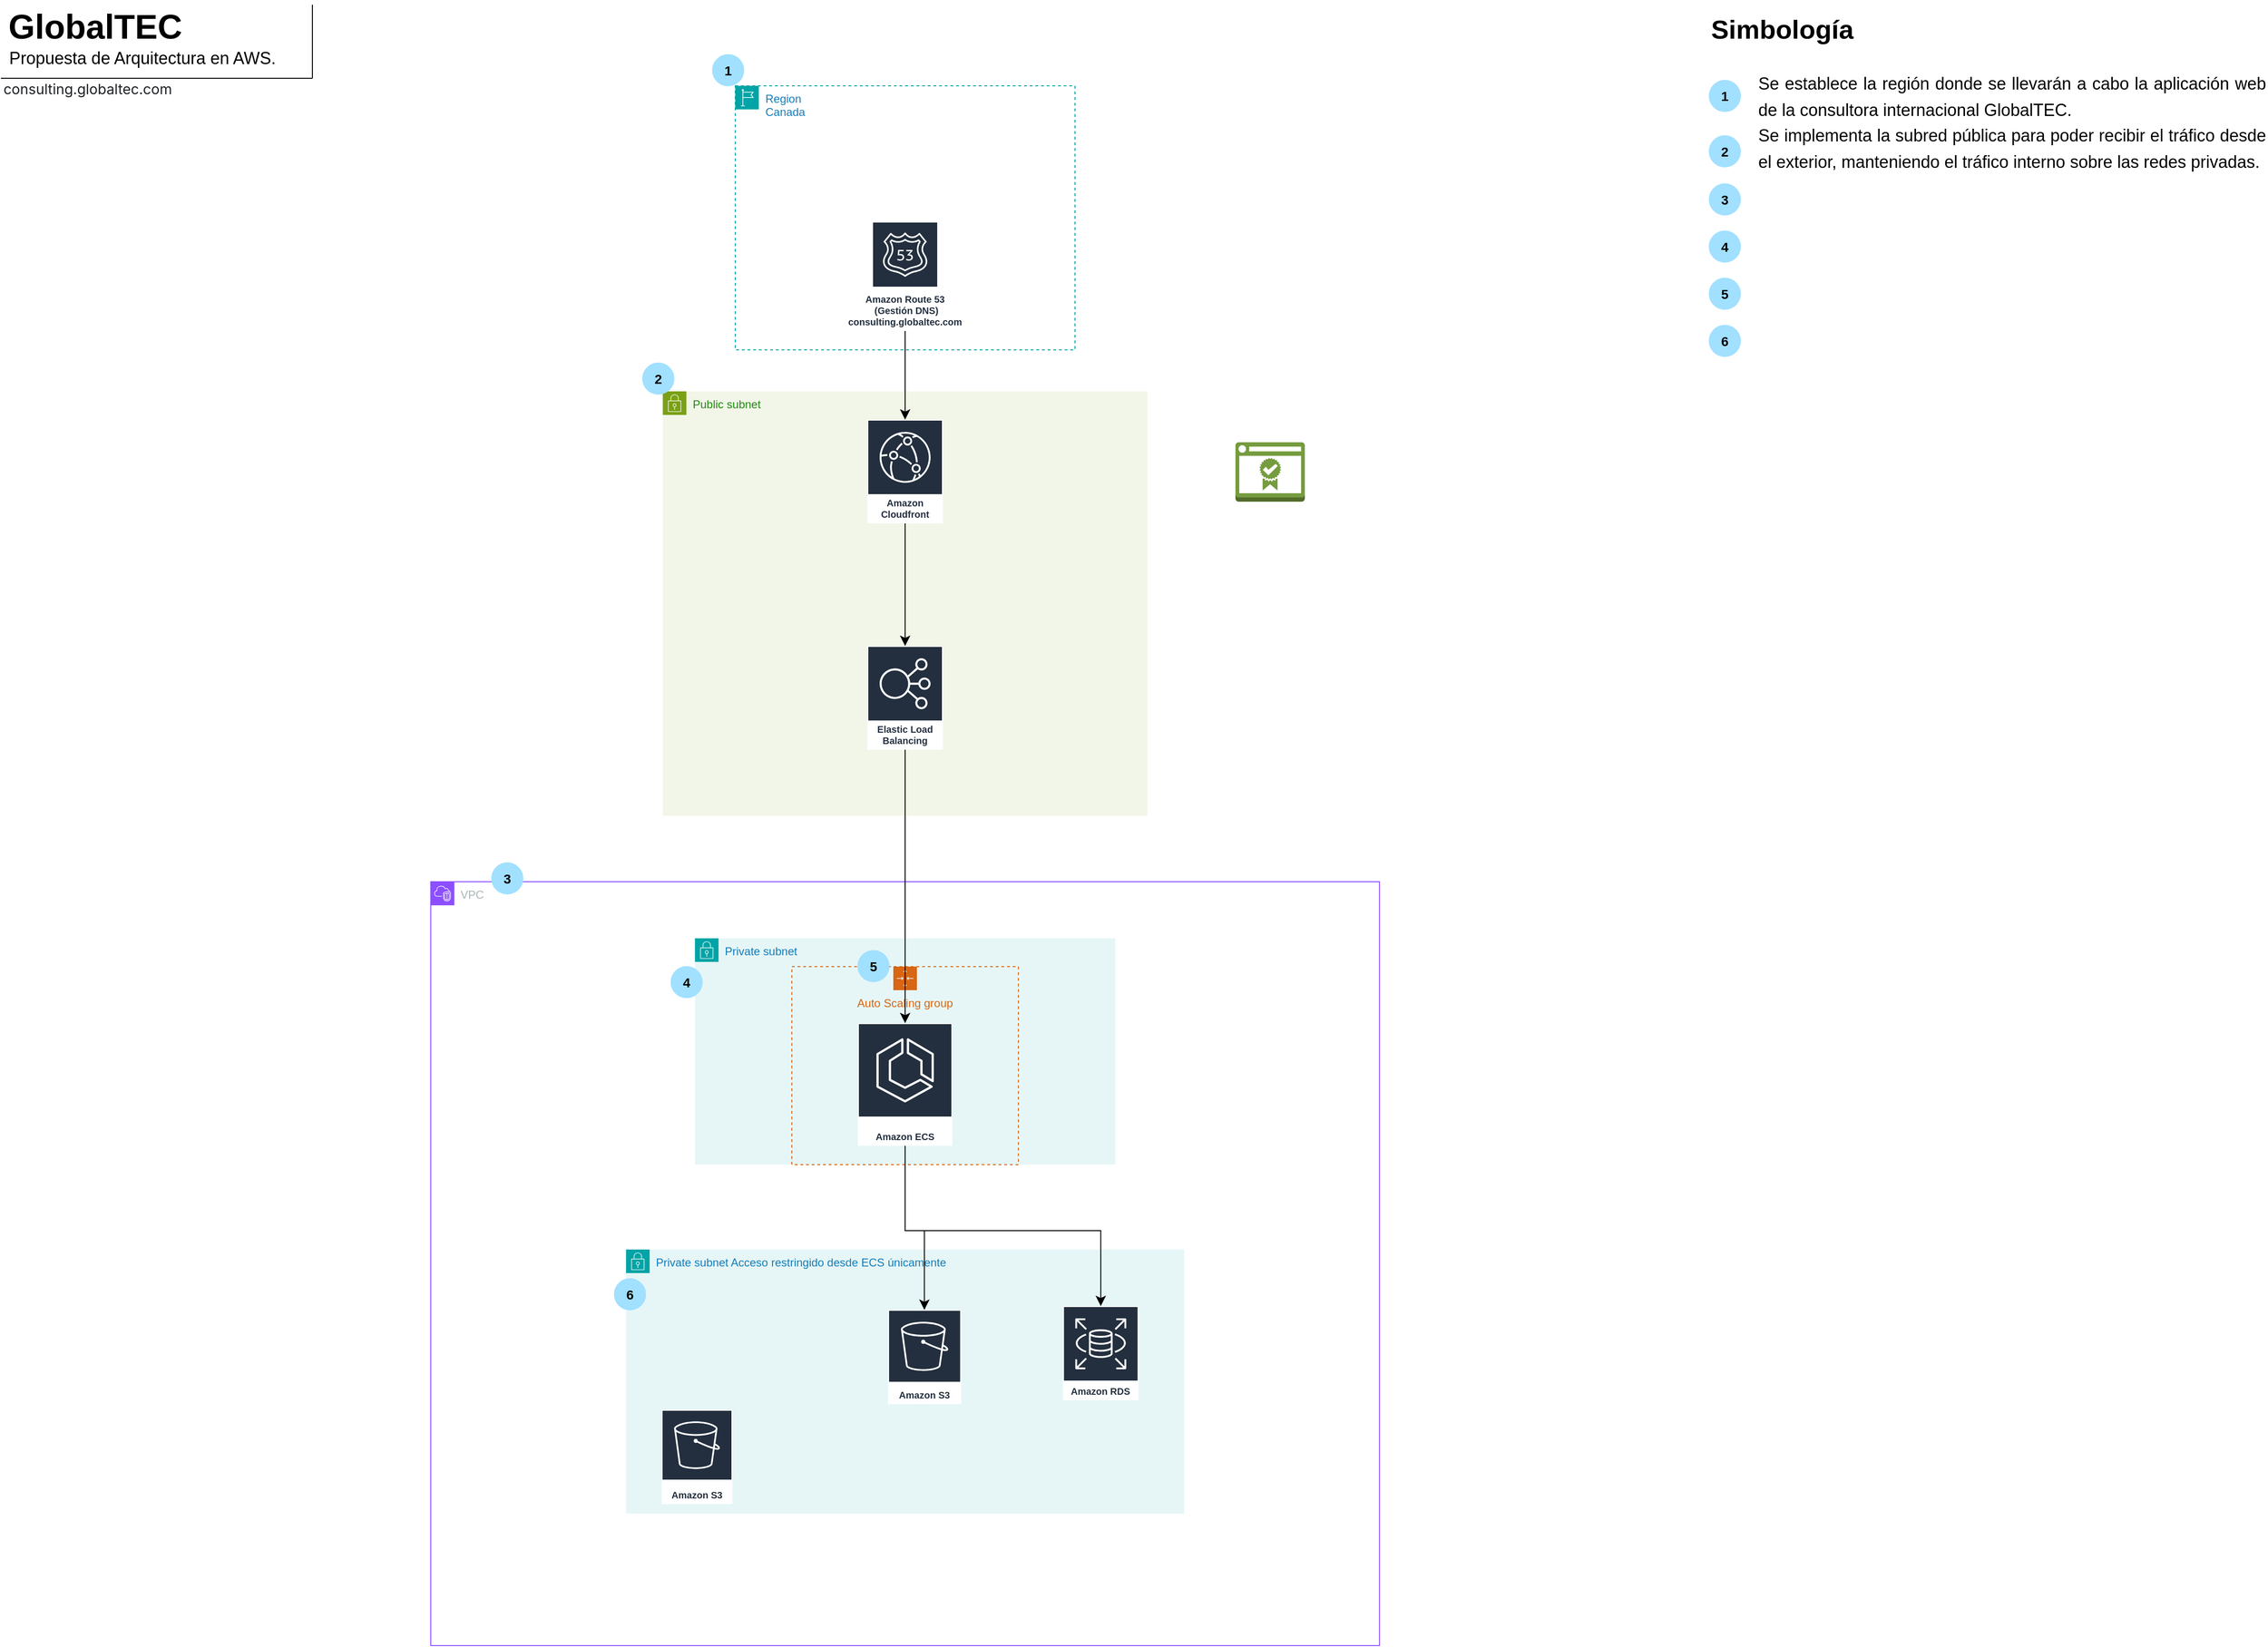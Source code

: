 <mxfile version="25.0.3">
  <diagram name="GlobalTec" id="hyNsldfAK8KkTgEF7biS">
    <mxGraphModel dx="2524" dy="2385" grid="1" gridSize="10" guides="1" tooltips="1" connect="1" arrows="1" fold="1" page="1" pageScale="1" pageWidth="827" pageHeight="1169" math="0" shadow="0">
      <root>
        <mxCell id="0" />
        <mxCell id="1" parent="0" />
        <mxCell id="hgCLxWtkjGxUeEY0qKHi-4" value="&lt;h1 style=&quot;text-align: justify; margin-top: 0px;&quot;&gt;&lt;font style=&quot;font-size: 36px;&quot;&gt;GlobalTEC&lt;/font&gt;&lt;/h1&gt;" style="text;html=1;whiteSpace=wrap;overflow=hidden;rounded=0;" parent="1" vertex="1">
          <mxGeometry x="46" y="-5" width="320" height="50" as="geometry" />
        </mxCell>
        <mxCell id="hgCLxWtkjGxUeEY0qKHi-5" value="&lt;h1 style=&quot;text-align: justify; margin-top: 0px;&quot;&gt;&lt;span style=&quot;background-color: initial; font-size: 18px; font-weight: normal;&quot;&gt;Propuesta de Arquitectura en AWS.&lt;/span&gt;&lt;/h1&gt;" style="text;html=1;align=center;verticalAlign=middle;whiteSpace=wrap;rounded=0;" parent="1" vertex="1">
          <mxGeometry x="45" y="48" width="290" height="30" as="geometry" />
        </mxCell>
        <mxCell id="hgCLxWtkjGxUeEY0qKHi-6" value="" style="endArrow=none;html=1;rounded=0;" parent="1" edge="1">
          <mxGeometry width="50" height="50" relative="1" as="geometry">
            <mxPoint x="40" y="78" as="sourcePoint" />
            <mxPoint x="370" y="78" as="targetPoint" />
          </mxGeometry>
        </mxCell>
        <mxCell id="hgCLxWtkjGxUeEY0qKHi-7" value="" style="endArrow=none;html=1;rounded=0;" parent="1" edge="1">
          <mxGeometry width="50" height="50" relative="1" as="geometry">
            <mxPoint x="370" y="78" as="sourcePoint" />
            <mxPoint x="370" as="targetPoint" />
          </mxGeometry>
        </mxCell>
        <mxCell id="hgCLxWtkjGxUeEY0qKHi-8" value="&lt;span style=&quot;color: rgb(29, 33, 37); font-family: -apple-system, BlinkMacSystemFont, &amp;quot;Segoe UI&amp;quot;, Roboto, &amp;quot;Helvetica Neue&amp;quot;, Arial, &amp;quot;Noto Sans&amp;quot;, &amp;quot;Liberation Sans&amp;quot;, sans-serif, &amp;quot;Apple Color Emoji&amp;quot;, &amp;quot;Segoe UI Emoji&amp;quot;, &amp;quot;Segoe UI Symbol&amp;quot;, &amp;quot;Noto Color Emoji&amp;quot;; font-size: 15px; text-align: left; background-color: rgb(255, 255, 255);&quot;&gt;consulting.globaltec.com&lt;/span&gt;" style="text;html=1;align=center;verticalAlign=middle;whiteSpace=wrap;rounded=0;" parent="1" vertex="1">
          <mxGeometry x="42" y="78" width="180" height="22" as="geometry" />
        </mxCell>
        <mxCell id="hgCLxWtkjGxUeEY0qKHi-14" value="&lt;b&gt;&lt;font style=&quot;font-size: 14px;&quot;&gt;1&lt;/font&gt;&lt;/b&gt;" style="ellipse;whiteSpace=wrap;html=1;aspect=fixed;fillColor=#A1E0FF;strokeColor=#A1E0FF;" parent="1" vertex="1">
          <mxGeometry x="794" y="53" width="33" height="33" as="geometry" />
        </mxCell>
        <mxCell id="hgCLxWtkjGxUeEY0qKHi-15" value="Region&lt;div&gt;Canada&lt;/div&gt;" style="points=[[0,0],[0.25,0],[0.5,0],[0.75,0],[1,0],[1,0.25],[1,0.5],[1,0.75],[1,1],[0.75,1],[0.5,1],[0.25,1],[0,1],[0,0.75],[0,0.5],[0,0.25]];outlineConnect=0;gradientColor=none;html=1;whiteSpace=wrap;fontSize=12;fontStyle=0;container=1;pointerEvents=0;collapsible=0;recursiveResize=0;shape=mxgraph.aws4.group;grIcon=mxgraph.aws4.group_region;strokeColor=#00A4A6;fillColor=none;verticalAlign=top;align=left;spacingLeft=30;fontColor=#147EBA;dashed=1;" parent="1" vertex="1">
          <mxGeometry x="818" y="86" width="360" height="280" as="geometry" />
        </mxCell>
        <mxCell id="hgCLxWtkjGxUeEY0qKHi-11" value="Amazon Route 53&lt;div&gt;&amp;nbsp;(Gestión DNS)&lt;br&gt;consulting.globaltec.com&lt;/div&gt;" style="sketch=0;outlineConnect=0;fontColor=#232F3E;gradientColor=none;strokeColor=#ffffff;fillColor=#232F3E;dashed=0;verticalLabelPosition=middle;verticalAlign=bottom;align=center;html=1;whiteSpace=wrap;fontSize=10;fontStyle=1;spacing=3;shape=mxgraph.aws4.productIcon;prIcon=mxgraph.aws4.route_53;direction=east;" parent="hgCLxWtkjGxUeEY0qKHi-15" vertex="1">
          <mxGeometry x="145" y="144" width="70" height="116" as="geometry" />
        </mxCell>
        <mxCell id="zIVaTTHmygs1Eu1QIAuW-3" value="Public subnet" style="points=[[0,0],[0.25,0],[0.5,0],[0.75,0],[1,0],[1,0.25],[1,0.5],[1,0.75],[1,1],[0.75,1],[0.5,1],[0.25,1],[0,1],[0,0.75],[0,0.5],[0,0.25]];outlineConnect=0;gradientColor=none;html=1;whiteSpace=wrap;fontSize=12;fontStyle=0;container=1;pointerEvents=0;collapsible=0;recursiveResize=0;shape=mxgraph.aws4.group;grIcon=mxgraph.aws4.group_security_group;grStroke=0;strokeColor=#7AA116;fillColor=#F2F6E8;verticalAlign=top;align=left;spacingLeft=30;fontColor=#248814;dashed=0;" vertex="1" parent="1">
          <mxGeometry x="741.25" y="410" width="513.5" height="450" as="geometry" />
        </mxCell>
        <mxCell id="zIVaTTHmygs1Eu1QIAuW-25" style="edgeStyle=none;curved=1;rounded=0;orthogonalLoop=1;jettySize=auto;html=1;fontSize=12;startSize=8;endSize=8;" edge="1" parent="zIVaTTHmygs1Eu1QIAuW-3" source="zIVaTTHmygs1Eu1QIAuW-5" target="zIVaTTHmygs1Eu1QIAuW-6">
          <mxGeometry relative="1" as="geometry" />
        </mxCell>
        <mxCell id="zIVaTTHmygs1Eu1QIAuW-5" value="Amazon Cloudfront" style="sketch=0;outlineConnect=0;fontColor=#232F3E;gradientColor=none;strokeColor=#ffffff;fillColor=#232F3E;dashed=0;verticalLabelPosition=middle;verticalAlign=bottom;align=center;html=1;whiteSpace=wrap;fontSize=10;fontStyle=1;spacing=3;shape=mxgraph.aws4.productIcon;prIcon=mxgraph.aws4.cloudfront;" vertex="1" parent="zIVaTTHmygs1Eu1QIAuW-3">
          <mxGeometry x="216.75" y="30" width="80" height="110" as="geometry" />
        </mxCell>
        <mxCell id="zIVaTTHmygs1Eu1QIAuW-6" value="Elastic Load Balancing" style="sketch=0;outlineConnect=0;fontColor=#232F3E;gradientColor=none;strokeColor=#ffffff;fillColor=#232F3E;dashed=0;verticalLabelPosition=middle;verticalAlign=bottom;align=center;html=1;whiteSpace=wrap;fontSize=10;fontStyle=1;spacing=3;shape=mxgraph.aws4.productIcon;prIcon=mxgraph.aws4.elastic_load_balancing;" vertex="1" parent="zIVaTTHmygs1Eu1QIAuW-3">
          <mxGeometry x="216.75" y="270" width="80" height="110" as="geometry" />
        </mxCell>
        <mxCell id="zIVaTTHmygs1Eu1QIAuW-4" style="edgeStyle=none;curved=1;rounded=0;orthogonalLoop=1;jettySize=auto;html=1;exitX=1;exitY=0.25;exitDx=0;exitDy=0;fontSize=12;startSize=8;endSize=8;" edge="1" parent="1" source="zIVaTTHmygs1Eu1QIAuW-3" target="zIVaTTHmygs1Eu1QIAuW-3">
          <mxGeometry relative="1" as="geometry" />
        </mxCell>
        <mxCell id="zIVaTTHmygs1Eu1QIAuW-7" value="" style="outlineConnect=0;dashed=0;verticalLabelPosition=bottom;verticalAlign=top;align=center;html=1;shape=mxgraph.aws3.certificate_manager_2;fillColor=#759C3E;gradientColor=none;" vertex="1" parent="1">
          <mxGeometry x="1348" y="464" width="73.5" height="63" as="geometry" />
        </mxCell>
        <mxCell id="zIVaTTHmygs1Eu1QIAuW-8" value="VPC" style="points=[[0,0],[0.25,0],[0.5,0],[0.75,0],[1,0],[1,0.25],[1,0.5],[1,0.75],[1,1],[0.75,1],[0.5,1],[0.25,1],[0,1],[0,0.75],[0,0.5],[0,0.25]];outlineConnect=0;gradientColor=none;html=1;whiteSpace=wrap;fontSize=12;fontStyle=0;container=1;pointerEvents=0;collapsible=0;recursiveResize=0;shape=mxgraph.aws4.group;grIcon=mxgraph.aws4.group_vpc2;strokeColor=#8C4FFF;fillColor=none;verticalAlign=top;align=left;spacingLeft=30;fontColor=#AAB7B8;dashed=0;" vertex="1" parent="1">
          <mxGeometry x="495.4" y="930" width="1005.19" height="810" as="geometry" />
        </mxCell>
        <mxCell id="zIVaTTHmygs1Eu1QIAuW-9" value="Private subnet" style="points=[[0,0],[0.25,0],[0.5,0],[0.75,0],[1,0],[1,0.25],[1,0.5],[1,0.75],[1,1],[0.75,1],[0.5,1],[0.25,1],[0,1],[0,0.75],[0,0.5],[0,0.25]];outlineConnect=0;gradientColor=none;html=1;whiteSpace=wrap;fontSize=12;fontStyle=0;container=1;pointerEvents=0;collapsible=0;recursiveResize=0;shape=mxgraph.aws4.group;grIcon=mxgraph.aws4.group_security_group;grStroke=0;strokeColor=#00A4A6;fillColor=#E6F6F7;verticalAlign=top;align=left;spacingLeft=30;fontColor=#147EBA;dashed=0;" vertex="1" parent="zIVaTTHmygs1Eu1QIAuW-8">
          <mxGeometry x="279.9" y="60" width="445.4" height="240" as="geometry" />
        </mxCell>
        <mxCell id="zIVaTTHmygs1Eu1QIAuW-11" value="Auto Scaling group" style="points=[[0,0],[0.25,0],[0.5,0],[0.75,0],[1,0],[1,0.25],[1,0.5],[1,0.75],[1,1],[0.75,1],[0.5,1],[0.25,1],[0,1],[0,0.75],[0,0.5],[0,0.25]];outlineConnect=0;gradientColor=none;html=1;whiteSpace=wrap;fontSize=12;fontStyle=0;container=1;pointerEvents=0;collapsible=0;recursiveResize=0;shape=mxgraph.aws4.groupCenter;grIcon=mxgraph.aws4.group_auto_scaling_group;grStroke=1;strokeColor=#D86613;fillColor=none;verticalAlign=top;align=center;fontColor=#D86613;dashed=1;spacingTop=25;" vertex="1" parent="zIVaTTHmygs1Eu1QIAuW-9">
          <mxGeometry x="102.7" y="30" width="240" height="210" as="geometry" />
        </mxCell>
        <mxCell id="zIVaTTHmygs1Eu1QIAuW-12" value="Amazon ECS" style="sketch=0;outlineConnect=0;fontColor=#232F3E;gradientColor=none;strokeColor=#ffffff;fillColor=#232F3E;dashed=0;verticalLabelPosition=middle;verticalAlign=bottom;align=center;html=1;whiteSpace=wrap;fontSize=10;fontStyle=1;spacing=3;shape=mxgraph.aws4.productIcon;prIcon=mxgraph.aws4.ecs;" vertex="1" parent="zIVaTTHmygs1Eu1QIAuW-11">
          <mxGeometry x="70.0" y="60" width="100" height="130" as="geometry" />
        </mxCell>
        <mxCell id="zIVaTTHmygs1Eu1QIAuW-35" value="&lt;span style=&quot;font-size: 14px;&quot;&gt;&lt;b&gt;5&lt;/b&gt;&lt;/span&gt;" style="ellipse;whiteSpace=wrap;html=1;aspect=fixed;fillColor=#A1E0FF;strokeColor=#A1E0FF;" vertex="1" parent="zIVaTTHmygs1Eu1QIAuW-11">
          <mxGeometry x="70" y="-17" width="33" height="33" as="geometry" />
        </mxCell>
        <mxCell id="zIVaTTHmygs1Eu1QIAuW-13" value="Private subnet Acceso restringido desde ECS únicamente" style="points=[[0,0],[0.25,0],[0.5,0],[0.75,0],[1,0],[1,0.25],[1,0.5],[1,0.75],[1,1],[0.75,1],[0.5,1],[0.25,1],[0,1],[0,0.75],[0,0.5],[0,0.25]];outlineConnect=0;gradientColor=none;html=1;whiteSpace=wrap;fontSize=12;fontStyle=0;container=1;pointerEvents=0;collapsible=0;recursiveResize=0;shape=mxgraph.aws4.group;grIcon=mxgraph.aws4.group_security_group;grStroke=0;strokeColor=#00A4A6;fillColor=#E6F6F7;verticalAlign=top;align=left;spacingLeft=30;fontColor=#147EBA;dashed=0;" vertex="1" parent="zIVaTTHmygs1Eu1QIAuW-8">
          <mxGeometry x="206.9" y="390" width="591.4" height="280" as="geometry" />
        </mxCell>
        <mxCell id="zIVaTTHmygs1Eu1QIAuW-14" value="Amazon RDS" style="sketch=0;outlineConnect=0;fontColor=#232F3E;gradientColor=none;strokeColor=#ffffff;fillColor=#232F3E;dashed=0;verticalLabelPosition=middle;verticalAlign=bottom;align=center;html=1;whiteSpace=wrap;fontSize=10;fontStyle=1;spacing=3;shape=mxgraph.aws4.productIcon;prIcon=mxgraph.aws4.rds;" vertex="1" parent="zIVaTTHmygs1Eu1QIAuW-13">
          <mxGeometry x="463.0" y="60" width="80" height="100" as="geometry" />
        </mxCell>
        <mxCell id="zIVaTTHmygs1Eu1QIAuW-23" value="Amazon S3" style="sketch=0;outlineConnect=0;fontColor=#232F3E;gradientColor=none;strokeColor=#ffffff;fillColor=#232F3E;dashed=0;verticalLabelPosition=middle;verticalAlign=bottom;align=center;html=1;whiteSpace=wrap;fontSize=10;fontStyle=1;spacing=3;shape=mxgraph.aws4.productIcon;prIcon=mxgraph.aws4.s3;" vertex="1" parent="zIVaTTHmygs1Eu1QIAuW-13">
          <mxGeometry x="37.7" y="170" width="75" height="100" as="geometry" />
        </mxCell>
        <mxCell id="zIVaTTHmygs1Eu1QIAuW-15" value="Amazon S3" style="sketch=0;outlineConnect=0;fontColor=#232F3E;gradientColor=none;strokeColor=#ffffff;fillColor=#232F3E;dashed=0;verticalLabelPosition=middle;verticalAlign=bottom;align=center;html=1;whiteSpace=wrap;fontSize=10;fontStyle=1;spacing=3;shape=mxgraph.aws4.productIcon;prIcon=mxgraph.aws4.s3;" vertex="1" parent="zIVaTTHmygs1Eu1QIAuW-13">
          <mxGeometry x="277.7" y="64" width="77.3" height="100" as="geometry" />
        </mxCell>
        <mxCell id="zIVaTTHmygs1Eu1QIAuW-36" value="&lt;span style=&quot;font-size: 14px;&quot;&gt;&lt;b&gt;6&lt;/b&gt;&lt;/span&gt;" style="ellipse;whiteSpace=wrap;html=1;aspect=fixed;fillColor=#A1E0FF;strokeColor=#A1E0FF;" vertex="1" parent="zIVaTTHmygs1Eu1QIAuW-13">
          <mxGeometry x="-12.3" y="31" width="33" height="33" as="geometry" />
        </mxCell>
        <mxCell id="zIVaTTHmygs1Eu1QIAuW-30" value="" style="edgeStyle=elbowEdgeStyle;elbow=vertical;endArrow=classic;html=1;curved=0;rounded=0;endSize=8;startSize=8;fontSize=12;" edge="1" parent="zIVaTTHmygs1Eu1QIAuW-8" source="zIVaTTHmygs1Eu1QIAuW-12" target="zIVaTTHmygs1Eu1QIAuW-14">
          <mxGeometry width="50" height="50" relative="1" as="geometry">
            <mxPoint x="774.6" y="420" as="sourcePoint" />
            <mxPoint x="824.6" y="370" as="targetPoint" />
            <Array as="points">
              <mxPoint x="615" y="370" />
            </Array>
          </mxGeometry>
        </mxCell>
        <mxCell id="zIVaTTHmygs1Eu1QIAuW-31" value="" style="edgeStyle=segmentEdgeStyle;endArrow=classic;html=1;curved=0;rounded=0;endSize=8;startSize=8;fontSize=12;exitX=0.5;exitY=1;exitDx=0;exitDy=0;exitPerimeter=0;" edge="1" parent="zIVaTTHmygs1Eu1QIAuW-8" source="zIVaTTHmygs1Eu1QIAuW-12" target="zIVaTTHmygs1Eu1QIAuW-15">
          <mxGeometry width="50" height="50" relative="1" as="geometry">
            <mxPoint x="774.6" y="420" as="sourcePoint" />
            <mxPoint x="824.6" y="370" as="targetPoint" />
            <Array as="points">
              <mxPoint x="503" y="370" />
              <mxPoint x="523" y="370" />
            </Array>
          </mxGeometry>
        </mxCell>
        <mxCell id="zIVaTTHmygs1Eu1QIAuW-34" value="&lt;span style=&quot;font-size: 14px;&quot;&gt;&lt;b&gt;4&lt;/b&gt;&lt;/span&gt;" style="ellipse;whiteSpace=wrap;html=1;aspect=fixed;fillColor=#A1E0FF;strokeColor=#A1E0FF;" vertex="1" parent="zIVaTTHmygs1Eu1QIAuW-8">
          <mxGeometry x="254.6" y="90" width="33" height="33" as="geometry" />
        </mxCell>
        <mxCell id="zIVaTTHmygs1Eu1QIAuW-24" style="edgeStyle=none;curved=1;rounded=0;orthogonalLoop=1;jettySize=auto;html=1;fontSize=12;startSize=8;endSize=8;" edge="1" parent="1" source="hgCLxWtkjGxUeEY0qKHi-11" target="zIVaTTHmygs1Eu1QIAuW-5">
          <mxGeometry relative="1" as="geometry" />
        </mxCell>
        <mxCell id="zIVaTTHmygs1Eu1QIAuW-28" style="edgeStyle=none;curved=1;rounded=0;orthogonalLoop=1;jettySize=auto;html=1;fontSize=12;startSize=8;endSize=8;" edge="1" parent="1" source="zIVaTTHmygs1Eu1QIAuW-6" target="zIVaTTHmygs1Eu1QIAuW-12">
          <mxGeometry relative="1" as="geometry" />
        </mxCell>
        <mxCell id="zIVaTTHmygs1Eu1QIAuW-32" value="&lt;b&gt;&lt;font style=&quot;font-size: 14px;&quot;&gt;2&lt;/font&gt;&lt;/b&gt;" style="ellipse;whiteSpace=wrap;html=1;aspect=fixed;fillColor=#A1E0FF;strokeColor=#A1E0FF;" vertex="1" parent="1">
          <mxGeometry x="720" y="380" width="33" height="33" as="geometry" />
        </mxCell>
        <mxCell id="zIVaTTHmygs1Eu1QIAuW-33" value="&lt;span style=&quot;font-size: 14px;&quot;&gt;&lt;b&gt;3&lt;/b&gt;&lt;/span&gt;" style="ellipse;whiteSpace=wrap;html=1;aspect=fixed;fillColor=#A1E0FF;strokeColor=#A1E0FF;" vertex="1" parent="1">
          <mxGeometry x="560" y="910" width="33" height="33" as="geometry" />
        </mxCell>
        <mxCell id="zIVaTTHmygs1Eu1QIAuW-37" value="&lt;b&gt;&lt;font style=&quot;font-size: 14px;&quot;&gt;1&lt;/font&gt;&lt;/b&gt;" style="ellipse;whiteSpace=wrap;html=1;aspect=fixed;fillColor=#A1E0FF;strokeColor=#A1E0FF;" vertex="1" parent="1">
          <mxGeometry x="1850" y="80.25" width="33" height="33" as="geometry" />
        </mxCell>
        <mxCell id="zIVaTTHmygs1Eu1QIAuW-38" value="&lt;h1 style=&quot;text-align: justify; margin-top: 0px;&quot;&gt;&lt;font style=&quot;font-size: 28px;&quot;&gt;Simbología&lt;/font&gt;&lt;/h1&gt;" style="text;html=1;whiteSpace=wrap;overflow=hidden;rounded=0;" vertex="1" parent="1">
          <mxGeometry x="1850" y="3" width="320" height="50" as="geometry" />
        </mxCell>
        <mxCell id="zIVaTTHmygs1Eu1QIAuW-40" value="&lt;span style=&quot;font-size: 14px;&quot;&gt;&lt;b&gt;2&lt;/b&gt;&lt;/span&gt;" style="ellipse;whiteSpace=wrap;html=1;aspect=fixed;fillColor=#A1E0FF;strokeColor=#A1E0FF;" vertex="1" parent="1">
          <mxGeometry x="1850" y="139" width="33" height="33" as="geometry" />
        </mxCell>
        <mxCell id="zIVaTTHmygs1Eu1QIAuW-41" value="&lt;span style=&quot;font-size: 14px;&quot;&gt;&lt;b&gt;3&lt;/b&gt;&lt;/span&gt;" style="ellipse;whiteSpace=wrap;html=1;aspect=fixed;fillColor=#A1E0FF;strokeColor=#A1E0FF;" vertex="1" parent="1">
          <mxGeometry x="1850" y="190" width="33" height="33" as="geometry" />
        </mxCell>
        <mxCell id="zIVaTTHmygs1Eu1QIAuW-42" value="&lt;span style=&quot;font-size: 14px;&quot;&gt;&lt;b&gt;4&lt;/b&gt;&lt;/span&gt;" style="ellipse;whiteSpace=wrap;html=1;aspect=fixed;fillColor=#A1E0FF;strokeColor=#A1E0FF;" vertex="1" parent="1">
          <mxGeometry x="1850" y="240" width="33" height="33" as="geometry" />
        </mxCell>
        <mxCell id="zIVaTTHmygs1Eu1QIAuW-43" value="&lt;span style=&quot;font-size: 14px;&quot;&gt;&lt;b&gt;5&lt;/b&gt;&lt;/span&gt;" style="ellipse;whiteSpace=wrap;html=1;aspect=fixed;fillColor=#A1E0FF;strokeColor=#A1E0FF;" vertex="1" parent="1">
          <mxGeometry x="1850" y="290" width="33" height="33" as="geometry" />
        </mxCell>
        <mxCell id="zIVaTTHmygs1Eu1QIAuW-44" value="&lt;span style=&quot;font-size: 14px;&quot;&gt;&lt;b&gt;6&lt;/b&gt;&lt;/span&gt;" style="ellipse;whiteSpace=wrap;html=1;aspect=fixed;fillColor=#A1E0FF;strokeColor=#A1E0FF;" vertex="1" parent="1">
          <mxGeometry x="1850" y="340" width="33" height="33" as="geometry" />
        </mxCell>
        <mxCell id="zIVaTTHmygs1Eu1QIAuW-45" value="&lt;h1 style=&quot;text-align: justify; margin-top: 0px;&quot;&gt;&lt;span style=&quot;background-color: initial; font-size: 18px; font-weight: normal;&quot;&gt;Se establece la región donde se llevarán a cabo la aplicación web de la consultora internacional GlobalTEC.&lt;/span&gt;&lt;/h1&gt;" style="text;html=1;align=center;verticalAlign=middle;whiteSpace=wrap;rounded=0;" vertex="1" parent="1">
          <mxGeometry x="1901" y="78.25" width="540" height="51.75" as="geometry" />
        </mxCell>
        <mxCell id="zIVaTTHmygs1Eu1QIAuW-46" value="&lt;h1 style=&quot;text-align: justify; margin-top: 0px;&quot;&gt;&lt;span style=&quot;background-color: initial; font-size: 18px; font-weight: normal;&quot;&gt;Se implementa la subred pública para poder recibir el tráfico desde el exterior, manteniendo el tráfico interno sobre las redes privadas.&lt;/span&gt;&lt;/h1&gt;" style="text;html=1;align=center;verticalAlign=middle;whiteSpace=wrap;rounded=0;" vertex="1" parent="1">
          <mxGeometry x="1901" y="133.25" width="540" height="51.75" as="geometry" />
        </mxCell>
      </root>
    </mxGraphModel>
  </diagram>
</mxfile>
